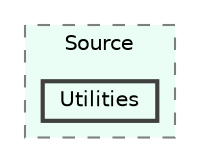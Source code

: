 digraph "C:/GEU/GEUApp/Source/Utilities"
{
 // LATEX_PDF_SIZE
  bgcolor="transparent";
  edge [fontname=Helvetica,fontsize=10,labelfontname=Helvetica,labelfontsize=10];
  node [fontname=Helvetica,fontsize=10,shape=box,height=0.2,width=0.4];
  compound=true
  subgraph clusterdir_f2ac7c6e4501a428e303b82d0f866b72 {
    graph [ bgcolor="#ebfef5", pencolor="grey50", label="Source", fontname=Helvetica,fontsize=10 style="filled,dashed", URL="dir_f2ac7c6e4501a428e303b82d0f866b72.html",tooltip=""]
  dir_a4a9045fd8fa6453f35040935e332d0b [label="Utilities", fillcolor="#ebfef5", color="grey25", style="filled,bold", URL="dir_a4a9045fd8fa6453f35040935e332d0b.html",tooltip=""];
  }
}
